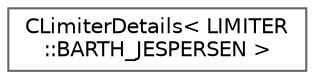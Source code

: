 digraph "Graphical Class Hierarchy"
{
 // LATEX_PDF_SIZE
  bgcolor="transparent";
  edge [fontname=Helvetica,fontsize=10,labelfontname=Helvetica,labelfontsize=10];
  node [fontname=Helvetica,fontsize=10,shape=box,height=0.2,width=0.4];
  rankdir="LR";
  Node0 [id="Node000000",label="CLimiterDetails\< LIMITER\l::BARTH_JESPERSEN \>",height=0.2,width=0.4,color="grey40", fillcolor="white", style="filled",URL="$structCLimiterDetails_3_01LIMITER_1_1BARTH__JESPERSEN_01_4.html",tooltip="Barth-Jespersen specialization."];
}
